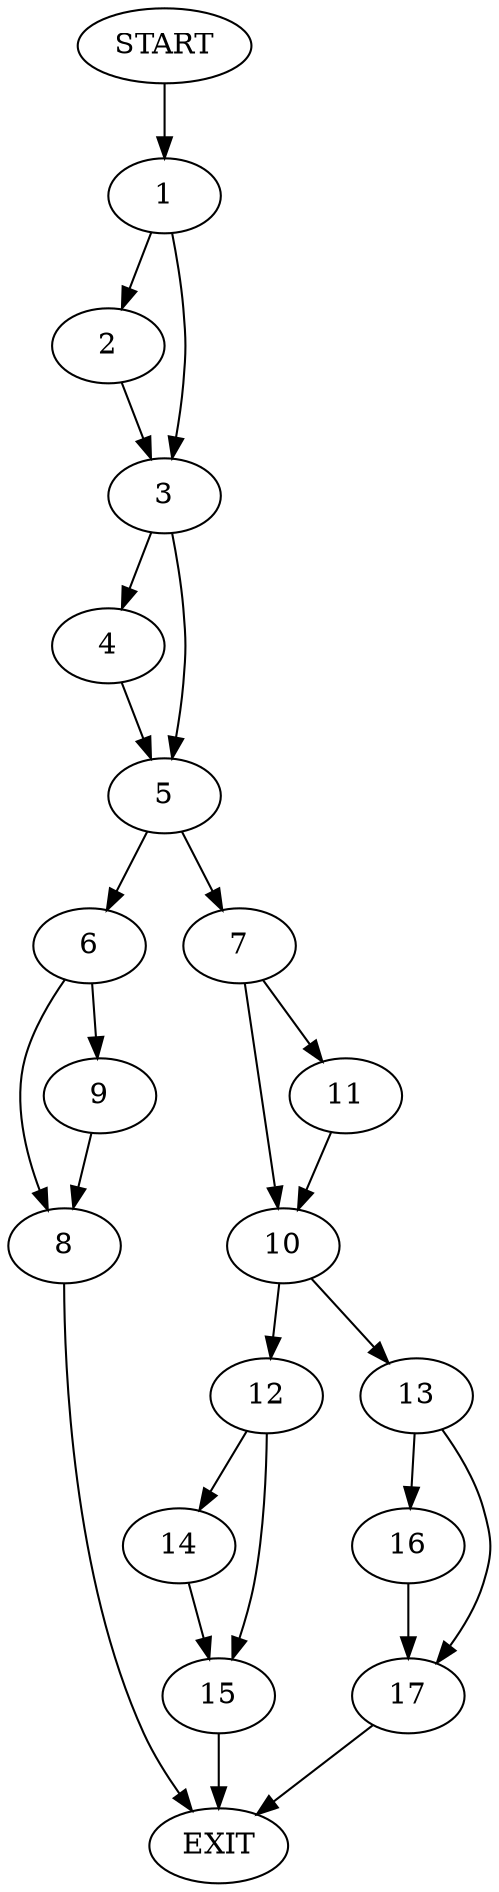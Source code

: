 digraph {
0 [label="START"]
18 [label="EXIT"]
0 -> 1
1 -> 2
1 -> 3
3 -> 4
3 -> 5
2 -> 3
4 -> 5
5 -> 6
5 -> 7
6 -> 8
6 -> 9
7 -> 10
7 -> 11
8 -> 18
9 -> 8
11 -> 10
10 -> 12
10 -> 13
12 -> 14
12 -> 15
13 -> 16
13 -> 17
15 -> 18
14 -> 15
16 -> 17
17 -> 18
}

